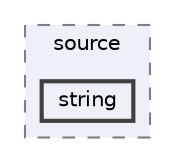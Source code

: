 digraph "build/zephyr/lib/libc/minimal/CMakeFiles/lib__libc__minimal.dir/source/string"
{
 // LATEX_PDF_SIZE
  bgcolor="transparent";
  edge [fontname=Helvetica,fontsize=10,labelfontname=Helvetica,labelfontsize=10];
  node [fontname=Helvetica,fontsize=10,shape=box,height=0.2,width=0.4];
  compound=true
  subgraph clusterdir_3c8d385826132e735df3496661c3eb17 {
    graph [ bgcolor="#edf0f7", pencolor="grey50", label="source", fontname=Helvetica,fontsize=10 style="filled,dashed", URL="dir_3c8d385826132e735df3496661c3eb17.html",tooltip=""]
  dir_5b77f765fb9d782ae2996aa04cd3635a [label="string", fillcolor="#edf0f7", color="grey25", style="filled,bold", URL="dir_5b77f765fb9d782ae2996aa04cd3635a.html",tooltip=""];
  }
}
